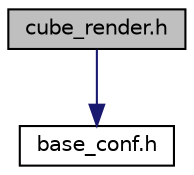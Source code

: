 digraph "cube_render.h"
{
 // LATEX_PDF_SIZE
  edge [fontname="Helvetica",fontsize="10",labelfontname="Helvetica",labelfontsize="10"];
  node [fontname="Helvetica",fontsize="10",shape=record];
  Node1 [label="cube_render.h",height=0.2,width=0.4,color="black", fillcolor="grey75", style="filled", fontcolor="black",tooltip="Бібліотека рендера, забезпечуює функціонал для відрисовки відготовленних данних на кубику і реацію на..."];
  Node1 -> Node2 [color="midnightblue",fontsize="10",style="solid"];
  Node2 [label="base_conf.h",height=0.2,width=0.4,color="black", fillcolor="white", style="filled",URL="$base__conf_8h.html",tooltip="Файл базових налаштувань. Містить основні параматри налаштувань для роботи з кубиком...."];
}
